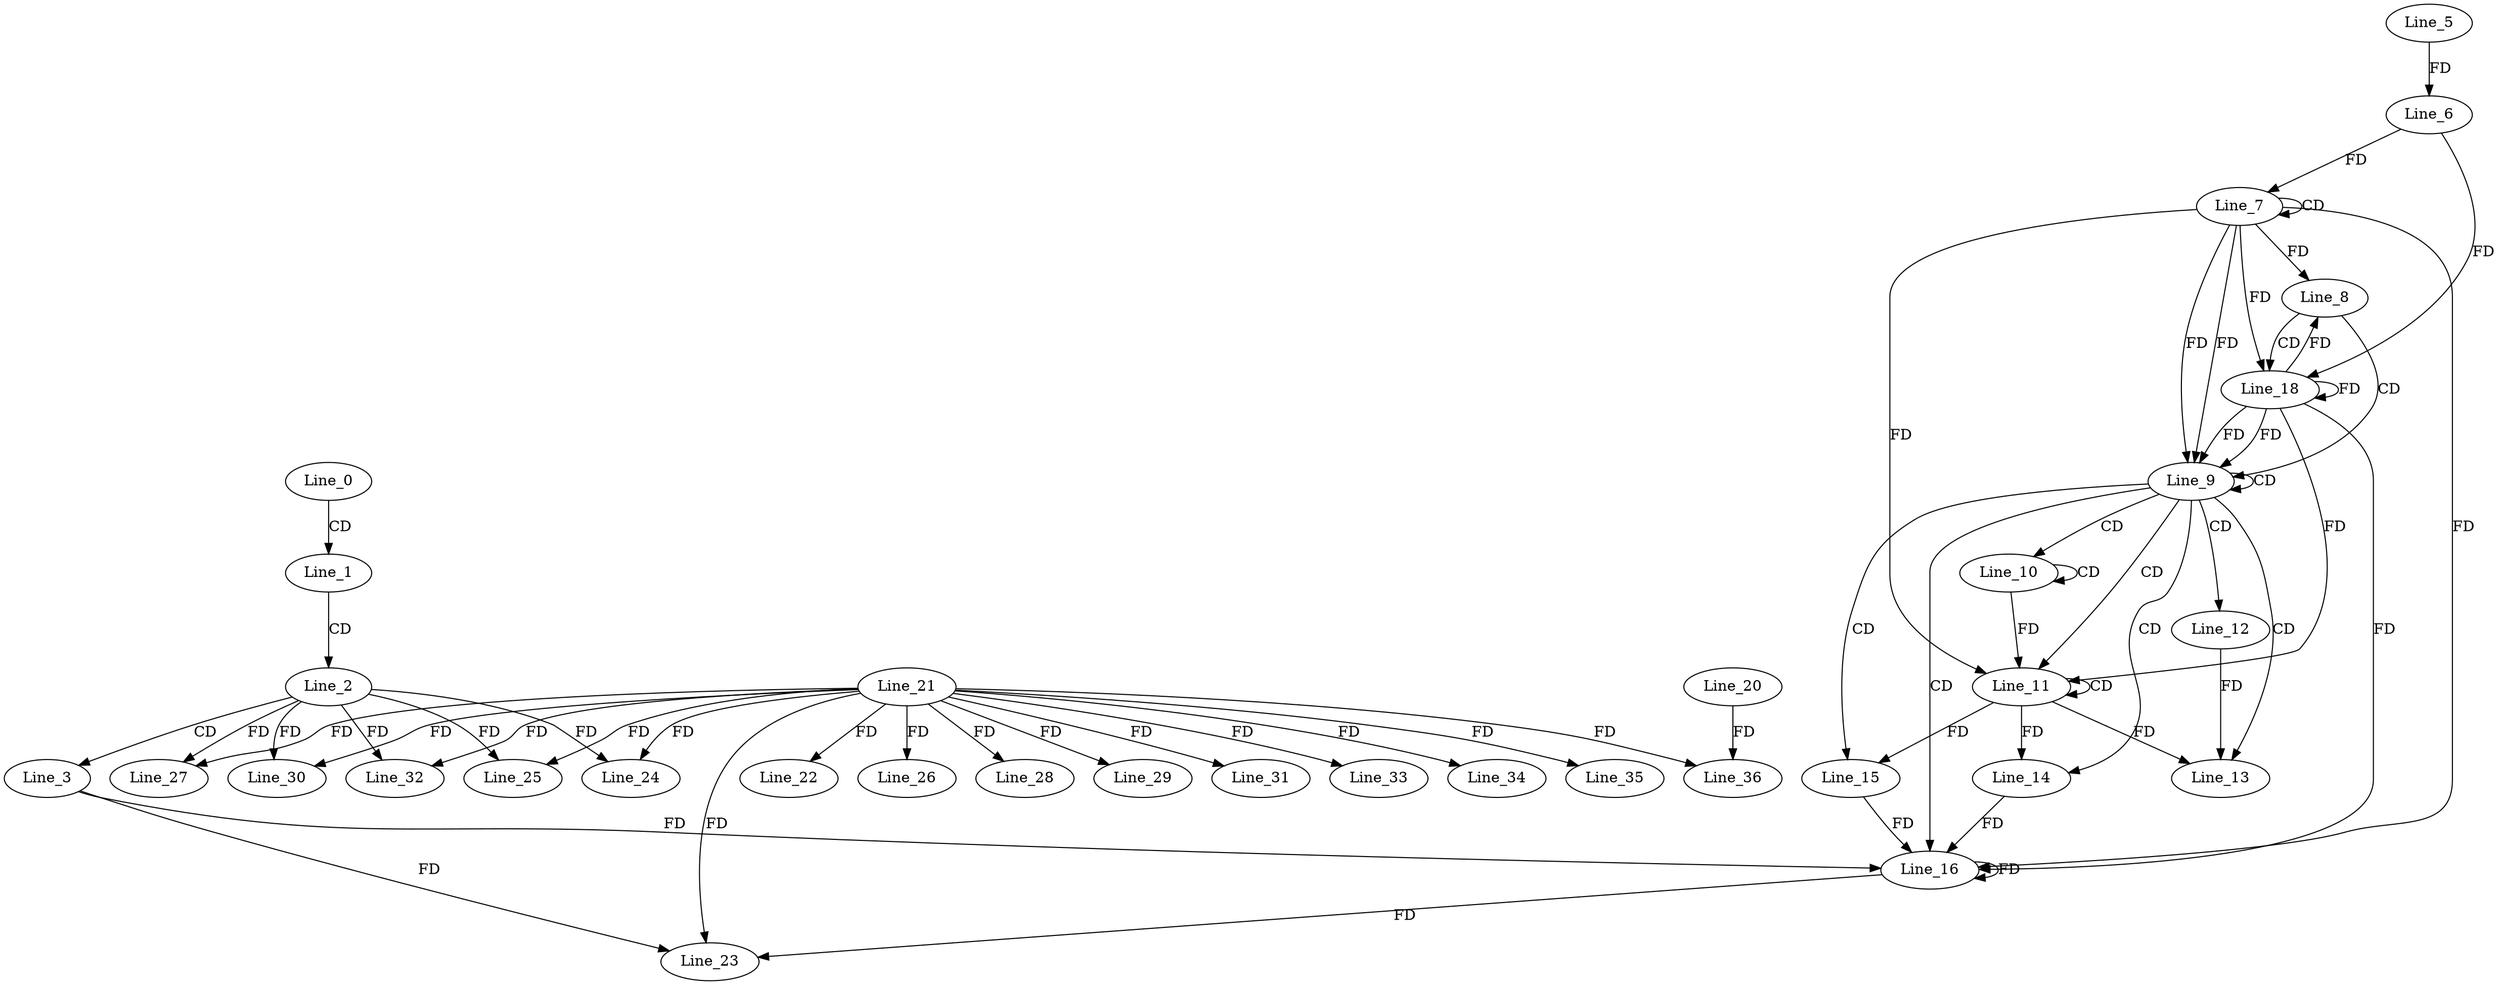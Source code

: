 digraph G {
  Line_0;
  Line_1;
  Line_2;
  Line_3;
  Line_5;
  Line_6;
  Line_7;
  Line_7;
  Line_6;
  Line_8;
  Line_9;
  Line_9;
  Line_10;
  Line_10;
  Line_11;
  Line_11;
  Line_12;
  Line_13;
  Line_14;
  Line_14;
  Line_15;
  Line_15;
  Line_16;
  Line_16;
  Line_18;
  Line_18;
  Line_21;
  Line_22;
  Line_23;
  Line_24;
  Line_25;
  Line_26;
  Line_27;
  Line_28;
  Line_29;
  Line_30;
  Line_31;
  Line_32;
  Line_33;
  Line_34;
  Line_35;
  Line_20;
  Line_36;
  Line_0 -> Line_1 [ label="CD" ];
  Line_1 -> Line_2 [ label="CD" ];
  Line_2 -> Line_3 [ label="CD" ];
  Line_5 -> Line_6 [ label="FD" ];
  Line_7 -> Line_7 [ label="CD" ];
  Line_6 -> Line_7 [ label="FD" ];
  Line_7 -> Line_8 [ label="FD" ];
  Line_8 -> Line_9 [ label="CD" ];
  Line_7 -> Line_9 [ label="FD" ];
  Line_9 -> Line_9 [ label="CD" ];
  Line_7 -> Line_9 [ label="FD" ];
  Line_9 -> Line_10 [ label="CD" ];
  Line_10 -> Line_10 [ label="CD" ];
  Line_9 -> Line_11 [ label="CD" ];
  Line_11 -> Line_11 [ label="CD" ];
  Line_10 -> Line_11 [ label="FD" ];
  Line_7 -> Line_11 [ label="FD" ];
  Line_9 -> Line_12 [ label="CD" ];
  Line_9 -> Line_13 [ label="CD" ];
  Line_11 -> Line_13 [ label="FD" ];
  Line_12 -> Line_13 [ label="FD" ];
  Line_9 -> Line_14 [ label="CD" ];
  Line_11 -> Line_14 [ label="FD" ];
  Line_9 -> Line_15 [ label="CD" ];
  Line_11 -> Line_15 [ label="FD" ];
  Line_9 -> Line_16 [ label="CD" ];
  Line_16 -> Line_16 [ label="FD" ];
  Line_3 -> Line_16 [ label="FD" ];
  Line_7 -> Line_16 [ label="FD" ];
  Line_14 -> Line_16 [ label="FD" ];
  Line_15 -> Line_16 [ label="FD" ];
  Line_8 -> Line_18 [ label="CD" ];
  Line_18 -> Line_18 [ label="FD" ];
  Line_7 -> Line_18 [ label="FD" ];
  Line_6 -> Line_18 [ label="FD" ];
  Line_21 -> Line_22 [ label="FD" ];
  Line_21 -> Line_23 [ label="FD" ];
  Line_16 -> Line_23 [ label="FD" ];
  Line_3 -> Line_23 [ label="FD" ];
  Line_21 -> Line_24 [ label="FD" ];
  Line_2 -> Line_24 [ label="FD" ];
  Line_21 -> Line_25 [ label="FD" ];
  Line_2 -> Line_25 [ label="FD" ];
  Line_21 -> Line_26 [ label="FD" ];
  Line_21 -> Line_27 [ label="FD" ];
  Line_2 -> Line_27 [ label="FD" ];
  Line_21 -> Line_28 [ label="FD" ];
  Line_21 -> Line_29 [ label="FD" ];
  Line_21 -> Line_30 [ label="FD" ];
  Line_2 -> Line_30 [ label="FD" ];
  Line_21 -> Line_31 [ label="FD" ];
  Line_21 -> Line_32 [ label="FD" ];
  Line_2 -> Line_32 [ label="FD" ];
  Line_21 -> Line_33 [ label="FD" ];
  Line_21 -> Line_34 [ label="FD" ];
  Line_21 -> Line_35 [ label="FD" ];
  Line_20 -> Line_36 [ label="FD" ];
  Line_21 -> Line_36 [ label="FD" ];
  Line_18 -> Line_8 [ label="FD" ];
  Line_18 -> Line_9 [ label="FD" ];
  Line_18 -> Line_9 [ label="FD" ];
  Line_18 -> Line_11 [ label="FD" ];
  Line_18 -> Line_16 [ label="FD" ];
}
